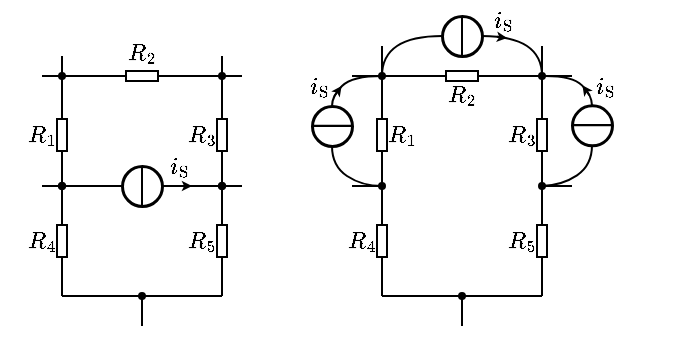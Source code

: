 <mxfile version="16.5.1" type="device"><diagram id="0akt4Zld_2SwwcS42Gkf" name="第 1 页"><mxGraphModel dx="262" dy="190" grid="1" gridSize="5" guides="1" tooltips="1" connect="1" arrows="1" fold="1" page="1" pageScale="1" pageWidth="827" pageHeight="1169" math="1" shadow="0"><root><mxCell id="0"/><mxCell id="1" parent="0"/><mxCell id="-YdbtgRH0e-tmGlXVZa8-2" value="" style="ellipse;whiteSpace=wrap;html=1;aspect=fixed;labelBorderColor=none;fontSize=10;strokeColor=default;strokeWidth=1.5;fillColor=none;connectable=0;" vertex="1" parent="1"><mxGeometry x="90" y="300" width="20" height="20" as="geometry"/></mxCell><mxCell id="-YdbtgRH0e-tmGlXVZa8-3" value="" style="endArrow=none;html=1;rounded=0;fontSize=10;startSize=3;endSize=3;startArrow=oval;startFill=1;" edge="1" parent="1"><mxGeometry width="50" height="50" relative="1" as="geometry"><mxPoint x="60" y="310" as="sourcePoint"/><mxPoint x="90" y="310" as="targetPoint"/></mxGeometry></mxCell><mxCell id="-YdbtgRH0e-tmGlXVZa8-4" value="\(i_\mathrm{S}\)" style="text;html=1;resizable=1;autosize=1;align=center;verticalAlign=middle;points=[];fillColor=none;strokeColor=none;rounded=0;comic=0;movable=1;rotatable=1;deletable=1;editable=1;connectable=0;fontSize=10;" vertex="1" parent="1"><mxGeometry x="110" y="290" width="15" height="20" as="geometry"/></mxCell><mxCell id="-YdbtgRH0e-tmGlXVZa8-5" value="" style="endArrow=none;html=1;rounded=0;fontFamily=Helvetica;" edge="1" parent="1"><mxGeometry width="50" height="50" relative="1" as="geometry"><mxPoint x="100" y="300" as="sourcePoint"/><mxPoint x="100" y="320" as="targetPoint"/></mxGeometry></mxCell><mxCell id="-YdbtgRH0e-tmGlXVZa8-7" value="" style="endArrow=oval;html=1;rounded=0;startArrow=none;startFill=0;endFill=1;startSize=3;endSize=3;" edge="1" parent="1"><mxGeometry width="50" height="50" relative="1" as="geometry"><mxPoint x="110" y="310" as="sourcePoint"/><mxPoint x="140" y="310" as="targetPoint"/></mxGeometry></mxCell><mxCell id="-YdbtgRH0e-tmGlXVZa8-6" value="" style="endArrow=classic;html=1;rounded=0;fontSize=10;endSize=2;" edge="1" parent="1"><mxGeometry width="50" height="50" relative="1" as="geometry"><mxPoint x="115" y="310" as="sourcePoint"/><mxPoint x="125" y="310" as="targetPoint"/></mxGeometry></mxCell><mxCell id="-YdbtgRH0e-tmGlXVZa8-10" value="" style="endArrow=none;html=1;rounded=0;startSize=3;endSize=3;" edge="1" parent="1"><mxGeometry width="50" height="50" relative="1" as="geometry"><mxPoint x="140" y="310" as="sourcePoint"/><mxPoint x="140" y="310" as="targetPoint"/></mxGeometry></mxCell><mxCell id="-YdbtgRH0e-tmGlXVZa8-11" value="" style="endArrow=none;html=1;rounded=0;startSize=3;endSize=3;" edge="1" parent="1"><mxGeometry width="50" height="50" relative="1" as="geometry"><mxPoint x="50" y="310" as="sourcePoint"/><mxPoint x="60" y="310" as="targetPoint"/></mxGeometry></mxCell><mxCell id="-YdbtgRH0e-tmGlXVZa8-15" value="$$R_1$$" style="text;html=1;resizable=1;autosize=1;align=center;verticalAlign=middle;points=[];fillColor=none;strokeColor=none;rounded=0;fontSize=10;movable=1;rotatable=1;deletable=1;editable=1;connectable=0;" vertex="1" parent="1"><mxGeometry x="43" y="274.5" width="14.5" height="20" as="geometry"/></mxCell><mxCell id="-YdbtgRH0e-tmGlXVZa8-16" value="" style="endArrow=none;html=1;rounded=0;fontSize=10;startSize=3;endSize=3;entryX=1;entryY=0.5;entryDx=0;entryDy=0;entryPerimeter=0;" edge="1" parent="1" target="-YdbtgRH0e-tmGlXVZa8-17"><mxGeometry width="50" height="50" relative="1" as="geometry"><mxPoint x="60" y="310" as="sourcePoint"/><mxPoint x="359.5" y="190.5" as="targetPoint"/></mxGeometry></mxCell><mxCell id="-YdbtgRH0e-tmGlXVZa8-17" value="" style="pointerEvents=1;verticalLabelPosition=bottom;shadow=0;dashed=0;align=center;html=1;verticalAlign=top;shape=mxgraph.electrical.resistors.resistor_1;fontSize=10;direction=south;" vertex="1" parent="1"><mxGeometry x="57.5" y="272" width="5" height="25" as="geometry"/></mxCell><mxCell id="-YdbtgRH0e-tmGlXVZa8-18" value="" style="endArrow=oval;html=1;rounded=0;fontSize=10;startSize=3;endSize=3;exitX=0;exitY=0.5;exitDx=0;exitDy=0;exitPerimeter=0;startArrow=none;startFill=0;endFill=1;" edge="1" parent="1" source="-YdbtgRH0e-tmGlXVZa8-17"><mxGeometry width="50" height="50" relative="1" as="geometry"><mxPoint x="307" y="175.5" as="sourcePoint"/><mxPoint x="60" y="255" as="targetPoint"/></mxGeometry></mxCell><mxCell id="-YdbtgRH0e-tmGlXVZa8-22" value="$$R_2$$" style="text;html=1;resizable=1;autosize=1;align=center;verticalAlign=middle;points=[];fillColor=none;strokeColor=none;rounded=0;fontSize=10;movable=1;rotatable=1;deletable=1;editable=1;connectable=0;" vertex="1" parent="1"><mxGeometry x="92.5" y="233.5" width="15" height="20" as="geometry"/></mxCell><mxCell id="-YdbtgRH0e-tmGlXVZa8-23" value="$$R_3$$" style="text;html=1;resizable=1;autosize=1;align=center;verticalAlign=middle;points=[];fillColor=none;strokeColor=none;rounded=0;fontSize=10;movable=1;rotatable=1;deletable=1;editable=1;connectable=0;" vertex="1" parent="1"><mxGeometry x="122" y="274.5" width="15" height="20" as="geometry"/></mxCell><mxCell id="-YdbtgRH0e-tmGlXVZa8-24" value="$$R_4$$" style="text;html=1;resizable=1;autosize=1;align=center;verticalAlign=middle;points=[];fillColor=none;strokeColor=none;rounded=0;fontSize=10;movable=1;rotatable=1;deletable=1;editable=1;connectable=0;" vertex="1" parent="1"><mxGeometry x="42.5" y="327.5" width="15" height="20" as="geometry"/></mxCell><mxCell id="-YdbtgRH0e-tmGlXVZa8-25" value="" style="endArrow=none;html=1;rounded=0;startSize=4;endSize=4;" edge="1" parent="1"><mxGeometry width="50" height="50" relative="1" as="geometry"><mxPoint x="60" y="255" as="sourcePoint"/><mxPoint x="60" y="245" as="targetPoint"/></mxGeometry></mxCell><mxCell id="-YdbtgRH0e-tmGlXVZa8-26" value="" style="endArrow=none;html=1;rounded=0;startSize=4;endSize=4;" edge="1" parent="1"><mxGeometry width="50" height="50" relative="1" as="geometry"><mxPoint x="50" y="255" as="sourcePoint"/><mxPoint x="60" y="255" as="targetPoint"/></mxGeometry></mxCell><mxCell id="-YdbtgRH0e-tmGlXVZa8-29" value="" style="endArrow=none;html=1;rounded=0;fontSize=10;startSize=4;endSize=4;entryX=1;entryY=0.5;entryDx=0;entryDy=0;entryPerimeter=0;" edge="1" parent="1" target="-YdbtgRH0e-tmGlXVZa8-30"><mxGeometry width="50" height="50" relative="1" as="geometry"><mxPoint x="55" y="255" as="sourcePoint"/><mxPoint x="407" y="155" as="targetPoint"/></mxGeometry></mxCell><mxCell id="-YdbtgRH0e-tmGlXVZa8-30" value="" style="pointerEvents=1;verticalLabelPosition=bottom;shadow=0;dashed=0;align=center;html=1;verticalAlign=top;shape=mxgraph.electrical.resistors.resistor_1;fontSize=10;direction=west;" vertex="1" parent="1"><mxGeometry x="87.5" y="252.5" width="25" height="5" as="geometry"/></mxCell><mxCell id="-YdbtgRH0e-tmGlXVZa8-31" value="" style="endArrow=none;html=1;rounded=0;fontSize=10;startSize=3;endSize=3;exitX=0;exitY=0.5;exitDx=0;exitDy=0;exitPerimeter=0;startArrow=none;startFill=0;endFill=0;" edge="1" parent="1" source="-YdbtgRH0e-tmGlXVZa8-30"><mxGeometry width="50" height="50" relative="1" as="geometry"><mxPoint x="354.5" y="140" as="sourcePoint"/><mxPoint x="145" y="255" as="targetPoint"/></mxGeometry></mxCell><mxCell id="-YdbtgRH0e-tmGlXVZa8-32" value="" style="endArrow=none;html=1;rounded=0;fontSize=10;startSize=4;endSize=4;entryX=1;entryY=0.5;entryDx=0;entryDy=0;entryPerimeter=0;" edge="1" parent="1" target="-YdbtgRH0e-tmGlXVZa8-33"><mxGeometry width="50" height="50" relative="1" as="geometry"><mxPoint x="140" y="310" as="sourcePoint"/><mxPoint x="439" y="190.5" as="targetPoint"/></mxGeometry></mxCell><mxCell id="-YdbtgRH0e-tmGlXVZa8-33" value="" style="pointerEvents=1;verticalLabelPosition=bottom;shadow=0;dashed=0;align=center;html=1;verticalAlign=top;shape=mxgraph.electrical.resistors.resistor_1;fontSize=10;direction=south;" vertex="1" parent="1"><mxGeometry x="137.5" y="272" width="5" height="25" as="geometry"/></mxCell><mxCell id="-YdbtgRH0e-tmGlXVZa8-34" value="" style="endArrow=oval;html=1;rounded=0;fontSize=10;startSize=3;endSize=3;exitX=0;exitY=0.5;exitDx=0;exitDy=0;exitPerimeter=0;startArrow=none;startFill=0;endFill=1;" edge="1" parent="1" source="-YdbtgRH0e-tmGlXVZa8-33"><mxGeometry width="50" height="50" relative="1" as="geometry"><mxPoint x="386.5" y="175.5" as="sourcePoint"/><mxPoint x="140" y="255" as="targetPoint"/></mxGeometry></mxCell><mxCell id="-YdbtgRH0e-tmGlXVZa8-35" value="" style="endArrow=none;html=1;rounded=0;startSize=3;endSize=3;" edge="1" parent="1"><mxGeometry width="50" height="50" relative="1" as="geometry"><mxPoint x="140" y="255" as="sourcePoint"/><mxPoint x="140" y="245" as="targetPoint"/></mxGeometry></mxCell><mxCell id="-YdbtgRH0e-tmGlXVZa8-36" value="" style="endArrow=none;html=1;rounded=0;startSize=3;endSize=3;" edge="1" parent="1"><mxGeometry width="50" height="50" relative="1" as="geometry"><mxPoint x="140" y="255" as="sourcePoint"/><mxPoint x="150" y="255" as="targetPoint"/></mxGeometry></mxCell><mxCell id="-YdbtgRH0e-tmGlXVZa8-37" value="" style="endArrow=none;html=1;rounded=0;fontSize=10;startSize=4;endSize=4;entryX=1;entryY=0.5;entryDx=0;entryDy=0;entryPerimeter=0;" edge="1" parent="1" target="-YdbtgRH0e-tmGlXVZa8-38"><mxGeometry width="50" height="50" relative="1" as="geometry"><mxPoint x="60" y="365" as="sourcePoint"/><mxPoint x="359.5" y="245.5" as="targetPoint"/></mxGeometry></mxCell><mxCell id="-YdbtgRH0e-tmGlXVZa8-38" value="" style="pointerEvents=1;verticalLabelPosition=bottom;shadow=0;dashed=0;align=center;html=1;verticalAlign=top;shape=mxgraph.electrical.resistors.resistor_1;fontSize=10;direction=south;" vertex="1" parent="1"><mxGeometry x="57.5" y="325" width="5" height="25" as="geometry"/></mxCell><mxCell id="-YdbtgRH0e-tmGlXVZa8-39" value="" style="endArrow=oval;html=1;rounded=0;fontSize=10;startSize=3;endSize=3;exitX=0;exitY=0.5;exitDx=0;exitDy=0;exitPerimeter=0;startArrow=none;startFill=0;endFill=1;" edge="1" parent="1" source="-YdbtgRH0e-tmGlXVZa8-38"><mxGeometry width="50" height="50" relative="1" as="geometry"><mxPoint x="307" y="230.5" as="sourcePoint"/><mxPoint x="60" y="310" as="targetPoint"/></mxGeometry></mxCell><mxCell id="-YdbtgRH0e-tmGlXVZa8-40" value="" style="endArrow=none;html=1;rounded=0;startSize=4;endSize=4;" edge="1" parent="1"><mxGeometry width="50" height="50" relative="1" as="geometry"><mxPoint x="60" y="365" as="sourcePoint"/><mxPoint x="140" y="365" as="targetPoint"/></mxGeometry></mxCell><mxCell id="-YdbtgRH0e-tmGlXVZa8-41" value="" style="endArrow=none;html=1;rounded=0;fontSize=10;startSize=4;endSize=4;entryX=1;entryY=0.5;entryDx=0;entryDy=0;entryPerimeter=0;" edge="1" parent="1" target="-YdbtgRH0e-tmGlXVZa8-42"><mxGeometry width="50" height="50" relative="1" as="geometry"><mxPoint x="140" y="365" as="sourcePoint"/><mxPoint x="439.5" y="245.5" as="targetPoint"/></mxGeometry></mxCell><mxCell id="-YdbtgRH0e-tmGlXVZa8-42" value="" style="pointerEvents=1;verticalLabelPosition=bottom;shadow=0;dashed=0;align=center;html=1;verticalAlign=top;shape=mxgraph.electrical.resistors.resistor_1;fontSize=10;direction=south;" vertex="1" parent="1"><mxGeometry x="137.5" y="325" width="5" height="25" as="geometry"/></mxCell><mxCell id="-YdbtgRH0e-tmGlXVZa8-43" value="" style="endArrow=oval;html=1;rounded=0;fontSize=10;startSize=3;endSize=3;exitX=0;exitY=0.5;exitDx=0;exitDy=0;exitPerimeter=0;startArrow=none;startFill=0;endFill=1;" edge="1" parent="1" source="-YdbtgRH0e-tmGlXVZa8-42"><mxGeometry width="50" height="50" relative="1" as="geometry"><mxPoint x="387" y="230.5" as="sourcePoint"/><mxPoint x="140" y="310" as="targetPoint"/></mxGeometry></mxCell><mxCell id="-YdbtgRH0e-tmGlXVZa8-44" value="$$R_5$$" style="text;html=1;resizable=1;autosize=1;align=center;verticalAlign=middle;points=[];fillColor=none;strokeColor=none;rounded=0;fontSize=10;movable=1;rotatable=1;deletable=1;editable=1;connectable=0;" vertex="1" parent="1"><mxGeometry x="122.5" y="327.5" width="15" height="20" as="geometry"/></mxCell><mxCell id="-YdbtgRH0e-tmGlXVZa8-45" value="" style="endArrow=oval;html=1;rounded=0;startSize=3;endSize=3;endFill=1;" edge="1" parent="1"><mxGeometry width="50" height="50" relative="1" as="geometry"><mxPoint x="100" y="380" as="sourcePoint"/><mxPoint x="100" y="365" as="targetPoint"/></mxGeometry></mxCell><mxCell id="-YdbtgRH0e-tmGlXVZa8-46" value="" style="endArrow=none;html=1;rounded=0;startSize=3;endSize=3;" edge="1" parent="1"><mxGeometry width="50" height="50" relative="1" as="geometry"><mxPoint x="140" y="310" as="sourcePoint"/><mxPoint x="150" y="310" as="targetPoint"/></mxGeometry></mxCell><mxCell id="-YdbtgRH0e-tmGlXVZa8-82" value="" style="ellipse;whiteSpace=wrap;html=1;aspect=fixed;labelBorderColor=none;fontSize=10;strokeColor=default;strokeWidth=1.5;fillColor=none;connectable=0;" vertex="1" parent="1"><mxGeometry x="185" y="270" width="20" height="20" as="geometry"/></mxCell><mxCell id="-YdbtgRH0e-tmGlXVZa8-84" value="\(i_\mathrm{S}\)" style="text;html=1;resizable=1;autosize=1;align=center;verticalAlign=middle;points=[];fillColor=none;strokeColor=none;rounded=0;comic=0;movable=1;rotatable=1;deletable=1;editable=1;connectable=0;fontSize=10;" vertex="1" parent="1"><mxGeometry x="180" y="250" width="15" height="20" as="geometry"/></mxCell><mxCell id="-YdbtgRH0e-tmGlXVZa8-85" value="" style="endArrow=none;html=1;rounded=0;fontFamily=Helvetica;" edge="1" parent="1"><mxGeometry width="50" height="50" relative="1" as="geometry"><mxPoint x="185" y="280" as="sourcePoint"/><mxPoint x="205" y="280" as="targetPoint"/></mxGeometry></mxCell><mxCell id="-YdbtgRH0e-tmGlXVZa8-88" value="" style="endArrow=none;html=1;rounded=0;startSize=3;endSize=3;" edge="1" parent="1"><mxGeometry width="50" height="50" relative="1" as="geometry"><mxPoint x="300" y="310" as="sourcePoint"/><mxPoint x="300" y="310" as="targetPoint"/></mxGeometry></mxCell><mxCell id="-YdbtgRH0e-tmGlXVZa8-89" value="" style="endArrow=none;html=1;rounded=0;startSize=3;endSize=3;" edge="1" parent="1"><mxGeometry width="50" height="50" relative="1" as="geometry"><mxPoint x="205" y="310" as="sourcePoint"/><mxPoint x="220" y="310" as="targetPoint"/></mxGeometry></mxCell><mxCell id="-YdbtgRH0e-tmGlXVZa8-90" value="$$R_1$$" style="text;html=1;resizable=1;autosize=1;align=center;verticalAlign=middle;points=[];fillColor=none;strokeColor=none;rounded=0;fontSize=10;movable=1;rotatable=1;deletable=1;editable=1;connectable=0;" vertex="1" parent="1"><mxGeometry x="222.5" y="274.5" width="14.5" height="20" as="geometry"/></mxCell><mxCell id="-YdbtgRH0e-tmGlXVZa8-91" value="" style="endArrow=none;html=1;rounded=0;fontSize=10;startSize=3;endSize=3;entryX=1;entryY=0.5;entryDx=0;entryDy=0;entryPerimeter=0;" edge="1" parent="1" target="-YdbtgRH0e-tmGlXVZa8-92"><mxGeometry width="50" height="50" relative="1" as="geometry"><mxPoint x="220" y="310" as="sourcePoint"/><mxPoint x="519.5" y="190.5" as="targetPoint"/></mxGeometry></mxCell><mxCell id="-YdbtgRH0e-tmGlXVZa8-92" value="" style="pointerEvents=1;verticalLabelPosition=bottom;shadow=0;dashed=0;align=center;html=1;verticalAlign=top;shape=mxgraph.electrical.resistors.resistor_1;fontSize=10;direction=south;" vertex="1" parent="1"><mxGeometry x="217.5" y="272" width="5" height="25" as="geometry"/></mxCell><mxCell id="-YdbtgRH0e-tmGlXVZa8-93" value="" style="endArrow=oval;html=1;rounded=0;fontSize=10;startSize=3;endSize=3;exitX=0;exitY=0.5;exitDx=0;exitDy=0;exitPerimeter=0;startArrow=none;startFill=0;endFill=1;" edge="1" parent="1" source="-YdbtgRH0e-tmGlXVZa8-92"><mxGeometry width="50" height="50" relative="1" as="geometry"><mxPoint x="467" y="175.5" as="sourcePoint"/><mxPoint x="220" y="255" as="targetPoint"/></mxGeometry></mxCell><mxCell id="-YdbtgRH0e-tmGlXVZa8-94" value="$$R_2$$" style="text;html=1;resizable=1;autosize=1;align=center;verticalAlign=middle;points=[];fillColor=none;strokeColor=none;rounded=0;fontSize=10;movable=1;rotatable=1;deletable=1;editable=1;connectable=0;" vertex="1" parent="1"><mxGeometry x="252.5" y="254.5" width="15" height="20" as="geometry"/></mxCell><mxCell id="-YdbtgRH0e-tmGlXVZa8-95" value="$$R_3$$" style="text;html=1;resizable=1;autosize=1;align=center;verticalAlign=middle;points=[];fillColor=none;strokeColor=none;rounded=0;fontSize=10;movable=1;rotatable=1;deletable=1;editable=1;connectable=0;" vertex="1" parent="1"><mxGeometry x="282" y="274.5" width="15" height="20" as="geometry"/></mxCell><mxCell id="-YdbtgRH0e-tmGlXVZa8-96" value="$$R_4$$" style="text;html=1;resizable=1;autosize=1;align=center;verticalAlign=middle;points=[];fillColor=none;strokeColor=none;rounded=0;fontSize=10;movable=1;rotatable=1;deletable=1;editable=1;connectable=0;" vertex="1" parent="1"><mxGeometry x="202.5" y="327.5" width="15" height="20" as="geometry"/></mxCell><mxCell id="-YdbtgRH0e-tmGlXVZa8-97" value="" style="endArrow=none;html=1;rounded=0;startSize=4;endSize=4;" edge="1" parent="1"><mxGeometry width="50" height="50" relative="1" as="geometry"><mxPoint x="220" y="255" as="sourcePoint"/><mxPoint x="220" y="240" as="targetPoint"/></mxGeometry></mxCell><mxCell id="-YdbtgRH0e-tmGlXVZa8-98" value="" style="endArrow=none;html=1;rounded=0;startSize=4;endSize=4;" edge="1" parent="1"><mxGeometry width="50" height="50" relative="1" as="geometry"><mxPoint x="205" y="255" as="sourcePoint"/><mxPoint x="220" y="255" as="targetPoint"/></mxGeometry></mxCell><mxCell id="-YdbtgRH0e-tmGlXVZa8-99" value="" style="endArrow=none;html=1;rounded=0;fontSize=10;startSize=4;endSize=4;entryX=1;entryY=0.5;entryDx=0;entryDy=0;entryPerimeter=0;" edge="1" parent="1" target="-YdbtgRH0e-tmGlXVZa8-100"><mxGeometry width="50" height="50" relative="1" as="geometry"><mxPoint x="215" y="255" as="sourcePoint"/><mxPoint x="567" y="155" as="targetPoint"/></mxGeometry></mxCell><mxCell id="-YdbtgRH0e-tmGlXVZa8-100" value="" style="pointerEvents=1;verticalLabelPosition=bottom;shadow=0;dashed=0;align=center;html=1;verticalAlign=top;shape=mxgraph.electrical.resistors.resistor_1;fontSize=10;direction=west;" vertex="1" parent="1"><mxGeometry x="247.5" y="252.5" width="25" height="5" as="geometry"/></mxCell><mxCell id="-YdbtgRH0e-tmGlXVZa8-101" value="" style="endArrow=none;html=1;rounded=0;fontSize=10;startSize=3;endSize=3;exitX=0;exitY=0.5;exitDx=0;exitDy=0;exitPerimeter=0;startArrow=none;startFill=0;endFill=0;" edge="1" parent="1" source="-YdbtgRH0e-tmGlXVZa8-100"><mxGeometry width="50" height="50" relative="1" as="geometry"><mxPoint x="514.5" y="140" as="sourcePoint"/><mxPoint x="305" y="255" as="targetPoint"/></mxGeometry></mxCell><mxCell id="-YdbtgRH0e-tmGlXVZa8-102" value="" style="endArrow=none;html=1;rounded=0;fontSize=10;startSize=4;endSize=4;entryX=1;entryY=0.5;entryDx=0;entryDy=0;entryPerimeter=0;" edge="1" parent="1" target="-YdbtgRH0e-tmGlXVZa8-103"><mxGeometry width="50" height="50" relative="1" as="geometry"><mxPoint x="300" y="310" as="sourcePoint"/><mxPoint x="599" y="190.5" as="targetPoint"/></mxGeometry></mxCell><mxCell id="-YdbtgRH0e-tmGlXVZa8-103" value="" style="pointerEvents=1;verticalLabelPosition=bottom;shadow=0;dashed=0;align=center;html=1;verticalAlign=top;shape=mxgraph.electrical.resistors.resistor_1;fontSize=10;direction=south;" vertex="1" parent="1"><mxGeometry x="297.5" y="272" width="5" height="25" as="geometry"/></mxCell><mxCell id="-YdbtgRH0e-tmGlXVZa8-104" value="" style="endArrow=oval;html=1;rounded=0;fontSize=10;startSize=3;endSize=3;exitX=0;exitY=0.5;exitDx=0;exitDy=0;exitPerimeter=0;startArrow=none;startFill=0;endFill=1;" edge="1" parent="1" source="-YdbtgRH0e-tmGlXVZa8-103"><mxGeometry width="50" height="50" relative="1" as="geometry"><mxPoint x="546.5" y="175.5" as="sourcePoint"/><mxPoint x="300" y="255" as="targetPoint"/></mxGeometry></mxCell><mxCell id="-YdbtgRH0e-tmGlXVZa8-105" value="" style="endArrow=none;html=1;rounded=0;startSize=3;endSize=3;" edge="1" parent="1"><mxGeometry width="50" height="50" relative="1" as="geometry"><mxPoint x="300" y="255" as="sourcePoint"/><mxPoint x="300" y="240" as="targetPoint"/></mxGeometry></mxCell><mxCell id="-YdbtgRH0e-tmGlXVZa8-106" value="" style="endArrow=none;html=1;rounded=0;startSize=3;endSize=3;" edge="1" parent="1"><mxGeometry width="50" height="50" relative="1" as="geometry"><mxPoint x="300" y="255" as="sourcePoint"/><mxPoint x="315" y="255" as="targetPoint"/></mxGeometry></mxCell><mxCell id="-YdbtgRH0e-tmGlXVZa8-107" value="" style="endArrow=none;html=1;rounded=0;fontSize=10;startSize=4;endSize=4;entryX=1;entryY=0.5;entryDx=0;entryDy=0;entryPerimeter=0;" edge="1" parent="1" target="-YdbtgRH0e-tmGlXVZa8-108"><mxGeometry width="50" height="50" relative="1" as="geometry"><mxPoint x="220" y="365" as="sourcePoint"/><mxPoint x="519.5" y="245.5" as="targetPoint"/></mxGeometry></mxCell><mxCell id="-YdbtgRH0e-tmGlXVZa8-108" value="" style="pointerEvents=1;verticalLabelPosition=bottom;shadow=0;dashed=0;align=center;html=1;verticalAlign=top;shape=mxgraph.electrical.resistors.resistor_1;fontSize=10;direction=south;" vertex="1" parent="1"><mxGeometry x="217.5" y="325" width="5" height="25" as="geometry"/></mxCell><mxCell id="-YdbtgRH0e-tmGlXVZa8-109" value="" style="endArrow=oval;html=1;rounded=0;fontSize=10;startSize=3;endSize=3;exitX=0;exitY=0.5;exitDx=0;exitDy=0;exitPerimeter=0;startArrow=none;startFill=0;endFill=1;" edge="1" parent="1" source="-YdbtgRH0e-tmGlXVZa8-108"><mxGeometry width="50" height="50" relative="1" as="geometry"><mxPoint x="467" y="230.5" as="sourcePoint"/><mxPoint x="220" y="310" as="targetPoint"/></mxGeometry></mxCell><mxCell id="-YdbtgRH0e-tmGlXVZa8-110" value="" style="endArrow=none;html=1;rounded=0;startSize=4;endSize=4;" edge="1" parent="1"><mxGeometry width="50" height="50" relative="1" as="geometry"><mxPoint x="220" y="365" as="sourcePoint"/><mxPoint x="300" y="365" as="targetPoint"/></mxGeometry></mxCell><mxCell id="-YdbtgRH0e-tmGlXVZa8-111" value="" style="endArrow=none;html=1;rounded=0;fontSize=10;startSize=4;endSize=4;entryX=1;entryY=0.5;entryDx=0;entryDy=0;entryPerimeter=0;" edge="1" parent="1" target="-YdbtgRH0e-tmGlXVZa8-112"><mxGeometry width="50" height="50" relative="1" as="geometry"><mxPoint x="300" y="365" as="sourcePoint"/><mxPoint x="599.5" y="245.5" as="targetPoint"/></mxGeometry></mxCell><mxCell id="-YdbtgRH0e-tmGlXVZa8-112" value="" style="pointerEvents=1;verticalLabelPosition=bottom;shadow=0;dashed=0;align=center;html=1;verticalAlign=top;shape=mxgraph.electrical.resistors.resistor_1;fontSize=10;direction=south;" vertex="1" parent="1"><mxGeometry x="297.5" y="325" width="5" height="25" as="geometry"/></mxCell><mxCell id="-YdbtgRH0e-tmGlXVZa8-113" value="" style="endArrow=oval;html=1;rounded=0;fontSize=10;startSize=3;endSize=3;exitX=0;exitY=0.5;exitDx=0;exitDy=0;exitPerimeter=0;startArrow=none;startFill=0;endFill=1;" edge="1" parent="1" source="-YdbtgRH0e-tmGlXVZa8-112"><mxGeometry width="50" height="50" relative="1" as="geometry"><mxPoint x="547" y="230.5" as="sourcePoint"/><mxPoint x="300" y="310" as="targetPoint"/></mxGeometry></mxCell><mxCell id="-YdbtgRH0e-tmGlXVZa8-114" value="$$R_5$$" style="text;html=1;resizable=1;autosize=1;align=center;verticalAlign=middle;points=[];fillColor=none;strokeColor=none;rounded=0;fontSize=10;movable=1;rotatable=1;deletable=1;editable=1;connectable=0;" vertex="1" parent="1"><mxGeometry x="282.5" y="327.5" width="15" height="20" as="geometry"/></mxCell><mxCell id="-YdbtgRH0e-tmGlXVZa8-115" value="" style="endArrow=oval;html=1;rounded=0;startSize=3;endSize=3;endFill=1;" edge="1" parent="1"><mxGeometry width="50" height="50" relative="1" as="geometry"><mxPoint x="260" y="380" as="sourcePoint"/><mxPoint x="260" y="365" as="targetPoint"/></mxGeometry></mxCell><mxCell id="-YdbtgRH0e-tmGlXVZa8-116" value="" style="endArrow=none;html=1;rounded=0;startSize=3;endSize=3;" edge="1" parent="1"><mxGeometry width="50" height="50" relative="1" as="geometry"><mxPoint x="300" y="310" as="sourcePoint"/><mxPoint x="315" y="310" as="targetPoint"/></mxGeometry></mxCell><mxCell id="-YdbtgRH0e-tmGlXVZa8-117" value="" style="curved=1;endArrow=none;html=1;rounded=0;startArrow=none;startFill=0;endFill=0;" edge="1" parent="1"><mxGeometry width="50" height="50" relative="1" as="geometry"><mxPoint x="220" y="310" as="sourcePoint"/><mxPoint x="195" y="290" as="targetPoint"/><Array as="points"><mxPoint x="210" y="310"/><mxPoint x="195" y="300"/></Array></mxGeometry></mxCell><mxCell id="-YdbtgRH0e-tmGlXVZa8-118" value="" style="curved=1;endArrow=none;html=1;rounded=0;startArrow=none;startFill=0;endFill=0;" edge="1" parent="1"><mxGeometry width="50" height="50" relative="1" as="geometry"><mxPoint x="220" y="255" as="sourcePoint"/><mxPoint x="195" y="270" as="targetPoint"/><Array as="points"><mxPoint x="205" y="255"/><mxPoint x="195" y="265"/></Array></mxGeometry></mxCell><mxCell id="-YdbtgRH0e-tmGlXVZa8-119" value="" style="endArrow=classic;html=1;rounded=0;startSize=2;endSize=2;strokeWidth=1;jumpSize=5;strokeColor=#000000;" edge="1" parent="1"><mxGeometry width="50" height="50" relative="1" as="geometry"><mxPoint x="196.2" y="265" as="sourcePoint"/><mxPoint x="199.8" y="260" as="targetPoint"/></mxGeometry></mxCell><mxCell id="-YdbtgRH0e-tmGlXVZa8-120" value="" style="endArrow=none;html=1;rounded=0;fontFamily=Helvetica;" edge="1" parent="1"><mxGeometry width="50" height="50" relative="1" as="geometry"><mxPoint x="185" y="279.83" as="sourcePoint"/><mxPoint x="205" y="279.83" as="targetPoint"/></mxGeometry></mxCell><mxCell id="-YdbtgRH0e-tmGlXVZa8-121" value="" style="ellipse;whiteSpace=wrap;html=1;aspect=fixed;labelBorderColor=none;fontSize=10;strokeColor=default;strokeWidth=1.5;fillColor=none;connectable=0;" vertex="1" parent="1"><mxGeometry x="250" y="225" width="20" height="20" as="geometry"/></mxCell><mxCell id="-YdbtgRH0e-tmGlXVZa8-122" value="" style="endArrow=none;html=1;rounded=0;fontFamily=Helvetica;" edge="1" parent="1"><mxGeometry width="50" height="50" relative="1" as="geometry"><mxPoint x="260" y="225" as="sourcePoint"/><mxPoint x="260" y="245" as="targetPoint"/></mxGeometry></mxCell><mxCell id="-YdbtgRH0e-tmGlXVZa8-123" value="" style="curved=1;endArrow=none;html=1;rounded=0;startSize=2;endSize=2;strokeColor=#000000;strokeWidth=1;jumpSize=5;endFill=0;" edge="1" parent="1"><mxGeometry width="50" height="50" relative="1" as="geometry"><mxPoint x="220" y="255" as="sourcePoint"/><mxPoint x="250" y="235" as="targetPoint"/><Array as="points"><mxPoint x="220" y="245"/><mxPoint x="235" y="235"/></Array></mxGeometry></mxCell><mxCell id="-YdbtgRH0e-tmGlXVZa8-124" value="" style="curved=1;endArrow=none;html=1;rounded=0;startSize=2;endSize=2;strokeColor=#000000;strokeWidth=1;jumpSize=5;endFill=0;" edge="1" parent="1"><mxGeometry width="50" height="50" relative="1" as="geometry"><mxPoint x="300" y="255" as="sourcePoint"/><mxPoint x="270" y="235" as="targetPoint"/><Array as="points"><mxPoint x="300" y="245"/><mxPoint x="285" y="235"/></Array></mxGeometry></mxCell><mxCell id="-YdbtgRH0e-tmGlXVZa8-125" value="" style="endArrow=classic;html=1;rounded=0;startSize=2;endSize=2;strokeColor=#000000;strokeWidth=1;jumpSize=5;" edge="1" parent="1"><mxGeometry width="50" height="50" relative="1" as="geometry"><mxPoint x="277.5" y="235.4" as="sourcePoint"/><mxPoint x="282.5" y="236" as="targetPoint"/></mxGeometry></mxCell><mxCell id="-YdbtgRH0e-tmGlXVZa8-126" value="\(i_\mathrm{S}\)" style="text;html=1;resizable=1;autosize=1;align=center;verticalAlign=middle;points=[];fillColor=none;strokeColor=none;rounded=0;comic=0;movable=1;rotatable=1;deletable=1;editable=1;connectable=0;fontSize=10;" vertex="1" parent="1"><mxGeometry x="272.5" y="217" width="15" height="20" as="geometry"/></mxCell><mxCell id="-YdbtgRH0e-tmGlXVZa8-128" value="\(i_\mathrm{S}\)" style="text;html=1;resizable=1;autosize=1;align=center;verticalAlign=middle;points=[];fillColor=none;strokeColor=none;rounded=0;comic=0;movable=1;rotatable=1;deletable=1;editable=1;connectable=0;fontSize=10;" vertex="1" parent="1"><mxGeometry x="323" y="250" width="15" height="20" as="geometry"/></mxCell><mxCell id="-YdbtgRH0e-tmGlXVZa8-138" value="" style="group;flipH=1;dropTarget=0;" vertex="1" connectable="0" parent="1"><mxGeometry x="310" y="254.67" width="25" height="55.0" as="geometry"/></mxCell><mxCell id="-YdbtgRH0e-tmGlXVZa8-127" value="" style="ellipse;whiteSpace=wrap;html=1;aspect=fixed;labelBorderColor=none;fontSize=10;strokeColor=default;strokeWidth=1.5;fillColor=none;connectable=0;" vertex="1" parent="-YdbtgRH0e-tmGlXVZa8-138"><mxGeometry x="5" y="15.0" width="20" height="20" as="geometry"/></mxCell><mxCell id="-YdbtgRH0e-tmGlXVZa8-129" value="" style="endArrow=none;html=1;rounded=0;fontFamily=Helvetica;" edge="1" parent="-YdbtgRH0e-tmGlXVZa8-138"><mxGeometry width="50" height="50" relative="1" as="geometry"><mxPoint x="25" y="25.0" as="sourcePoint"/><mxPoint x="5" y="25.0" as="targetPoint"/></mxGeometry></mxCell><mxCell id="-YdbtgRH0e-tmGlXVZa8-134" value="" style="curved=1;endArrow=none;html=1;rounded=0;startArrow=none;startFill=0;endFill=0;" edge="1" parent="-YdbtgRH0e-tmGlXVZa8-138"><mxGeometry width="50" height="50" relative="1" as="geometry"><mxPoint x="-10" y="55.33" as="sourcePoint"/><mxPoint x="15" y="35.0" as="targetPoint"/><Array as="points"><mxPoint y="55.0"/><mxPoint x="15" y="45.0"/></Array></mxGeometry></mxCell><mxCell id="-YdbtgRH0e-tmGlXVZa8-135" value="" style="curved=1;endArrow=none;html=1;rounded=0;startArrow=none;startFill=0;endFill=0;" edge="1" parent="-YdbtgRH0e-tmGlXVZa8-138"><mxGeometry width="50" height="50" relative="1" as="geometry"><mxPoint x="-10" y="0.33" as="sourcePoint"/><mxPoint x="15" y="15.0" as="targetPoint"/><Array as="points"><mxPoint x="5"/><mxPoint x="15" y="10.0"/></Array></mxGeometry></mxCell><mxCell id="-YdbtgRH0e-tmGlXVZa8-136" value="" style="endArrow=classic;html=1;rounded=0;startSize=2;endSize=2;strokeWidth=1;jumpSize=5;strokeColor=#000000;" edge="1" parent="-YdbtgRH0e-tmGlXVZa8-138"><mxGeometry width="50" height="50" relative="1" as="geometry"><mxPoint x="13.8" y="10.0" as="sourcePoint"/><mxPoint x="10.2" y="5.0" as="targetPoint"/></mxGeometry></mxCell><mxCell id="-YdbtgRH0e-tmGlXVZa8-137" value="" style="endArrow=none;html=1;rounded=0;fontFamily=Helvetica;" edge="1" parent="-YdbtgRH0e-tmGlXVZa8-138"><mxGeometry width="50" height="50" relative="1" as="geometry"><mxPoint x="25" y="24.83" as="sourcePoint"/><mxPoint x="5" y="24.83" as="targetPoint"/></mxGeometry></mxCell></root></mxGraphModel></diagram></mxfile>